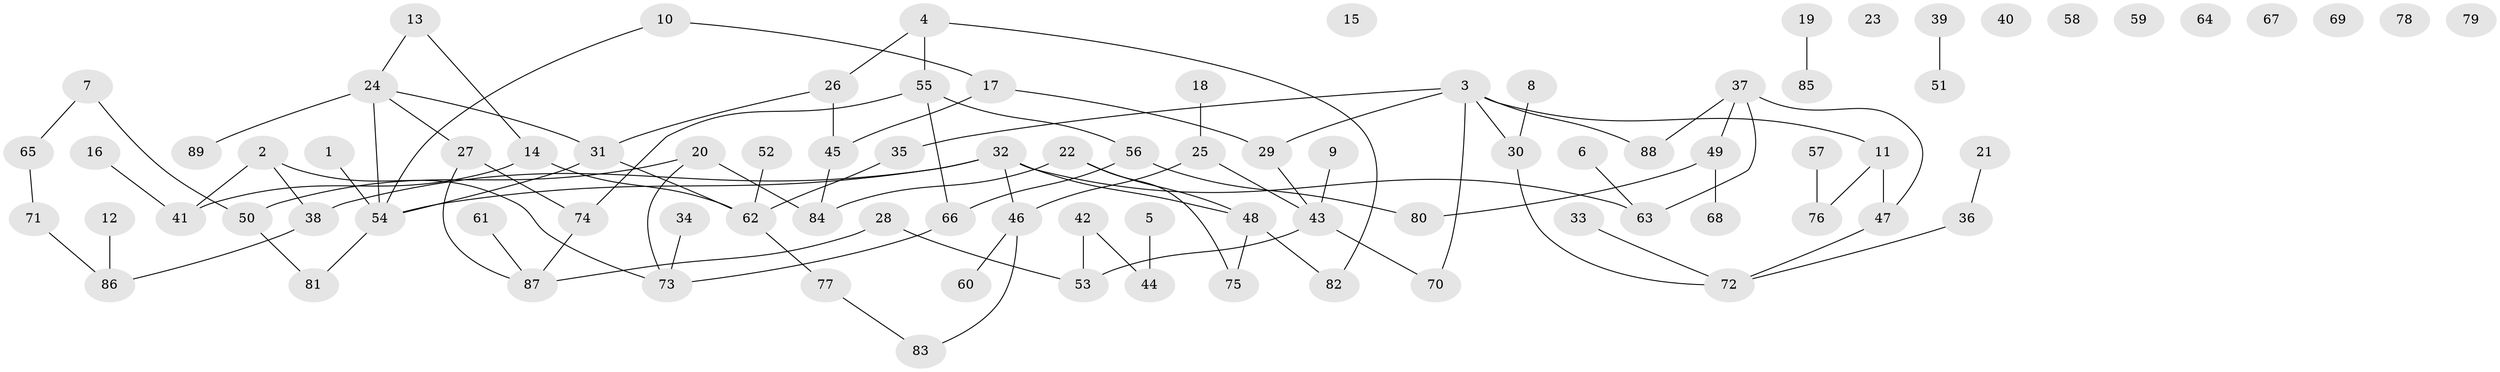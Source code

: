 // Generated by graph-tools (version 1.1) at 2025/38/03/09/25 04:38:54]
// undirected, 89 vertices, 99 edges
graph export_dot {
graph [start="1"]
  node [color=gray90,style=filled];
  1;
  2;
  3;
  4;
  5;
  6;
  7;
  8;
  9;
  10;
  11;
  12;
  13;
  14;
  15;
  16;
  17;
  18;
  19;
  20;
  21;
  22;
  23;
  24;
  25;
  26;
  27;
  28;
  29;
  30;
  31;
  32;
  33;
  34;
  35;
  36;
  37;
  38;
  39;
  40;
  41;
  42;
  43;
  44;
  45;
  46;
  47;
  48;
  49;
  50;
  51;
  52;
  53;
  54;
  55;
  56;
  57;
  58;
  59;
  60;
  61;
  62;
  63;
  64;
  65;
  66;
  67;
  68;
  69;
  70;
  71;
  72;
  73;
  74;
  75;
  76;
  77;
  78;
  79;
  80;
  81;
  82;
  83;
  84;
  85;
  86;
  87;
  88;
  89;
  1 -- 54;
  2 -- 38;
  2 -- 41;
  2 -- 73;
  3 -- 11;
  3 -- 29;
  3 -- 30;
  3 -- 35;
  3 -- 70;
  3 -- 88;
  4 -- 26;
  4 -- 55;
  4 -- 82;
  5 -- 44;
  6 -- 63;
  7 -- 50;
  7 -- 65;
  8 -- 30;
  9 -- 43;
  10 -- 17;
  10 -- 54;
  11 -- 47;
  11 -- 76;
  12 -- 86;
  13 -- 14;
  13 -- 24;
  14 -- 41;
  14 -- 62;
  16 -- 41;
  17 -- 29;
  17 -- 45;
  18 -- 25;
  19 -- 85;
  20 -- 50;
  20 -- 73;
  20 -- 84;
  21 -- 36;
  22 -- 48;
  22 -- 75;
  22 -- 84;
  24 -- 27;
  24 -- 31;
  24 -- 54;
  24 -- 89;
  25 -- 43;
  25 -- 46;
  26 -- 31;
  26 -- 45;
  27 -- 74;
  27 -- 87;
  28 -- 53;
  28 -- 87;
  29 -- 43;
  30 -- 72;
  31 -- 54;
  31 -- 62;
  32 -- 38;
  32 -- 46;
  32 -- 48;
  32 -- 54;
  32 -- 63;
  33 -- 72;
  34 -- 73;
  35 -- 62;
  36 -- 72;
  37 -- 47;
  37 -- 49;
  37 -- 63;
  37 -- 88;
  38 -- 86;
  39 -- 51;
  42 -- 44;
  42 -- 53;
  43 -- 53;
  43 -- 70;
  45 -- 84;
  46 -- 60;
  46 -- 83;
  47 -- 72;
  48 -- 75;
  48 -- 82;
  49 -- 68;
  49 -- 80;
  50 -- 81;
  52 -- 62;
  54 -- 81;
  55 -- 56;
  55 -- 66;
  55 -- 74;
  56 -- 66;
  56 -- 80;
  57 -- 76;
  61 -- 87;
  62 -- 77;
  65 -- 71;
  66 -- 73;
  71 -- 86;
  74 -- 87;
  77 -- 83;
}
